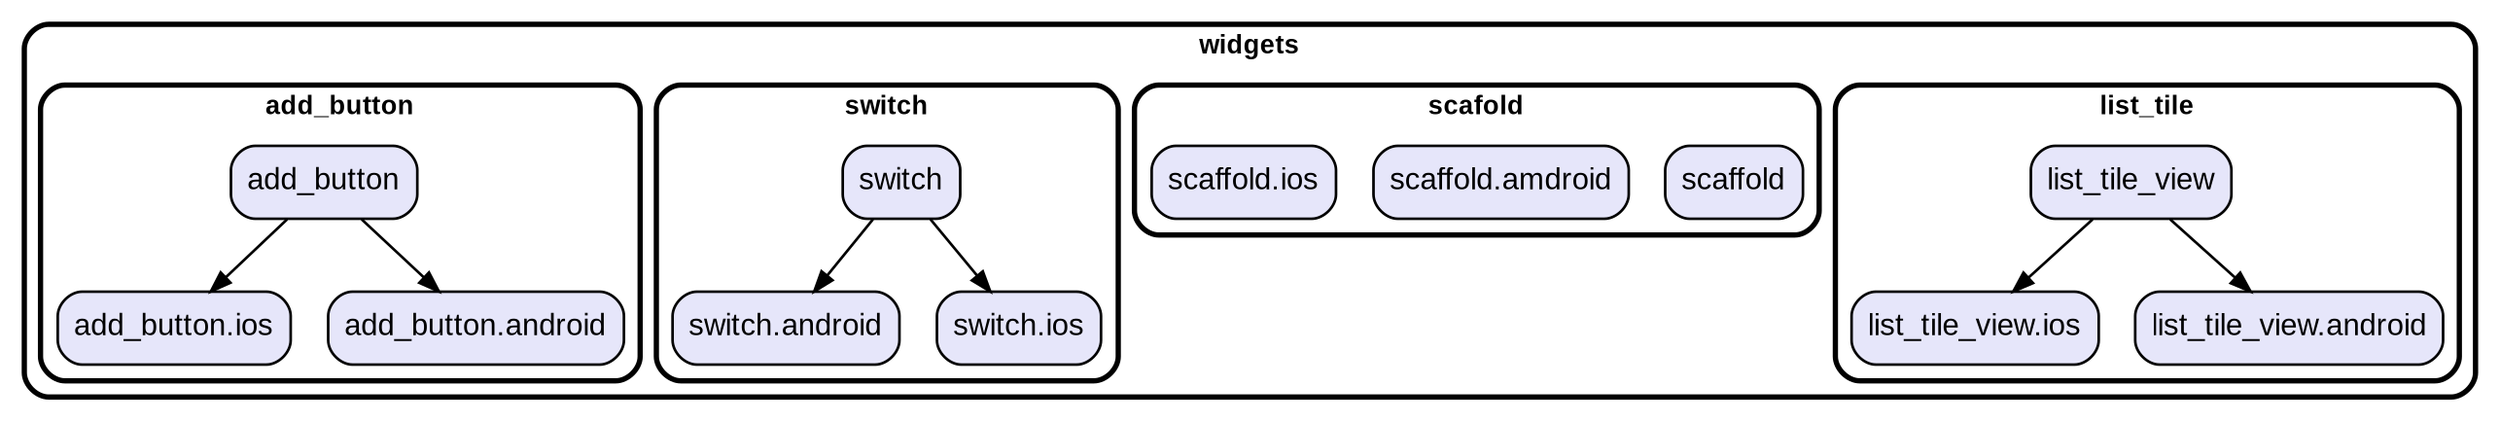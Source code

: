 digraph "" {
  graph [style=rounded fontname="Arial Black" fontsize=13 penwidth=2.6];
  node [shape=rect style="filled,rounded" fontname=Arial fontsize=15 fillcolor=Lavender penwidth=1.3];
  edge [penwidth=1.3];
  "/list_tile/list_tile_view.ios.dart" [label="list_tile_view.ios"];
  "/list_tile/list_tile_view.android.dart" [label="list_tile_view.android"];
  "/list_tile/list_tile_view.dart" [label="list_tile_view"];
  "/scafold/scaffold.dart" [label="scaffold"];
  "/scafold/scaffold.amdroid.dart" [label="scaffold.amdroid"];
  "/scafold/scaffold.ios.dart" [label="scaffold.ios"];
  "/switch/switch.android.dart" [label="switch.android"];
  "/switch/switch.dart" [label="switch"];
  "/switch/switch.ios.dart" [label="switch.ios"];
  "/add_button/add_button.dart" [label="add_button"];
  "/add_button/add_button.ios.dart" [label="add_button.ios"];
  "/add_button/add_button.android.dart" [label="add_button.android"];
  subgraph "cluster~" {
    label="widgets";
    subgraph "cluster~/list_tile" {
      label="list_tile";
      "/list_tile/list_tile_view.ios.dart";
      "/list_tile/list_tile_view.android.dart";
      "/list_tile/list_tile_view.dart";
    }
    subgraph "cluster~/scafold" {
      label="scafold";
      "/scafold/scaffold.dart";
      "/scafold/scaffold.amdroid.dart";
      "/scafold/scaffold.ios.dart";
    }
    subgraph "cluster~/switch" {
      label="switch";
      "/switch/switch.android.dart";
      "/switch/switch.dart";
      "/switch/switch.ios.dart";
    }
    subgraph "cluster~/add_button" {
      label="add_button";
      "/add_button/add_button.dart";
      "/add_button/add_button.ios.dart";
      "/add_button/add_button.android.dart";
    }
  }
  "/list_tile/list_tile_view.dart" -> "/list_tile/list_tile_view.android.dart";
  "/list_tile/list_tile_view.dart" -> "/list_tile/list_tile_view.ios.dart";
  "/switch/switch.dart" -> "/switch/switch.android.dart";
  "/switch/switch.dart" -> "/switch/switch.ios.dart";
  "/add_button/add_button.dart" -> "/add_button/add_button.android.dart";
  "/add_button/add_button.dart" -> "/add_button/add_button.ios.dart";
}
